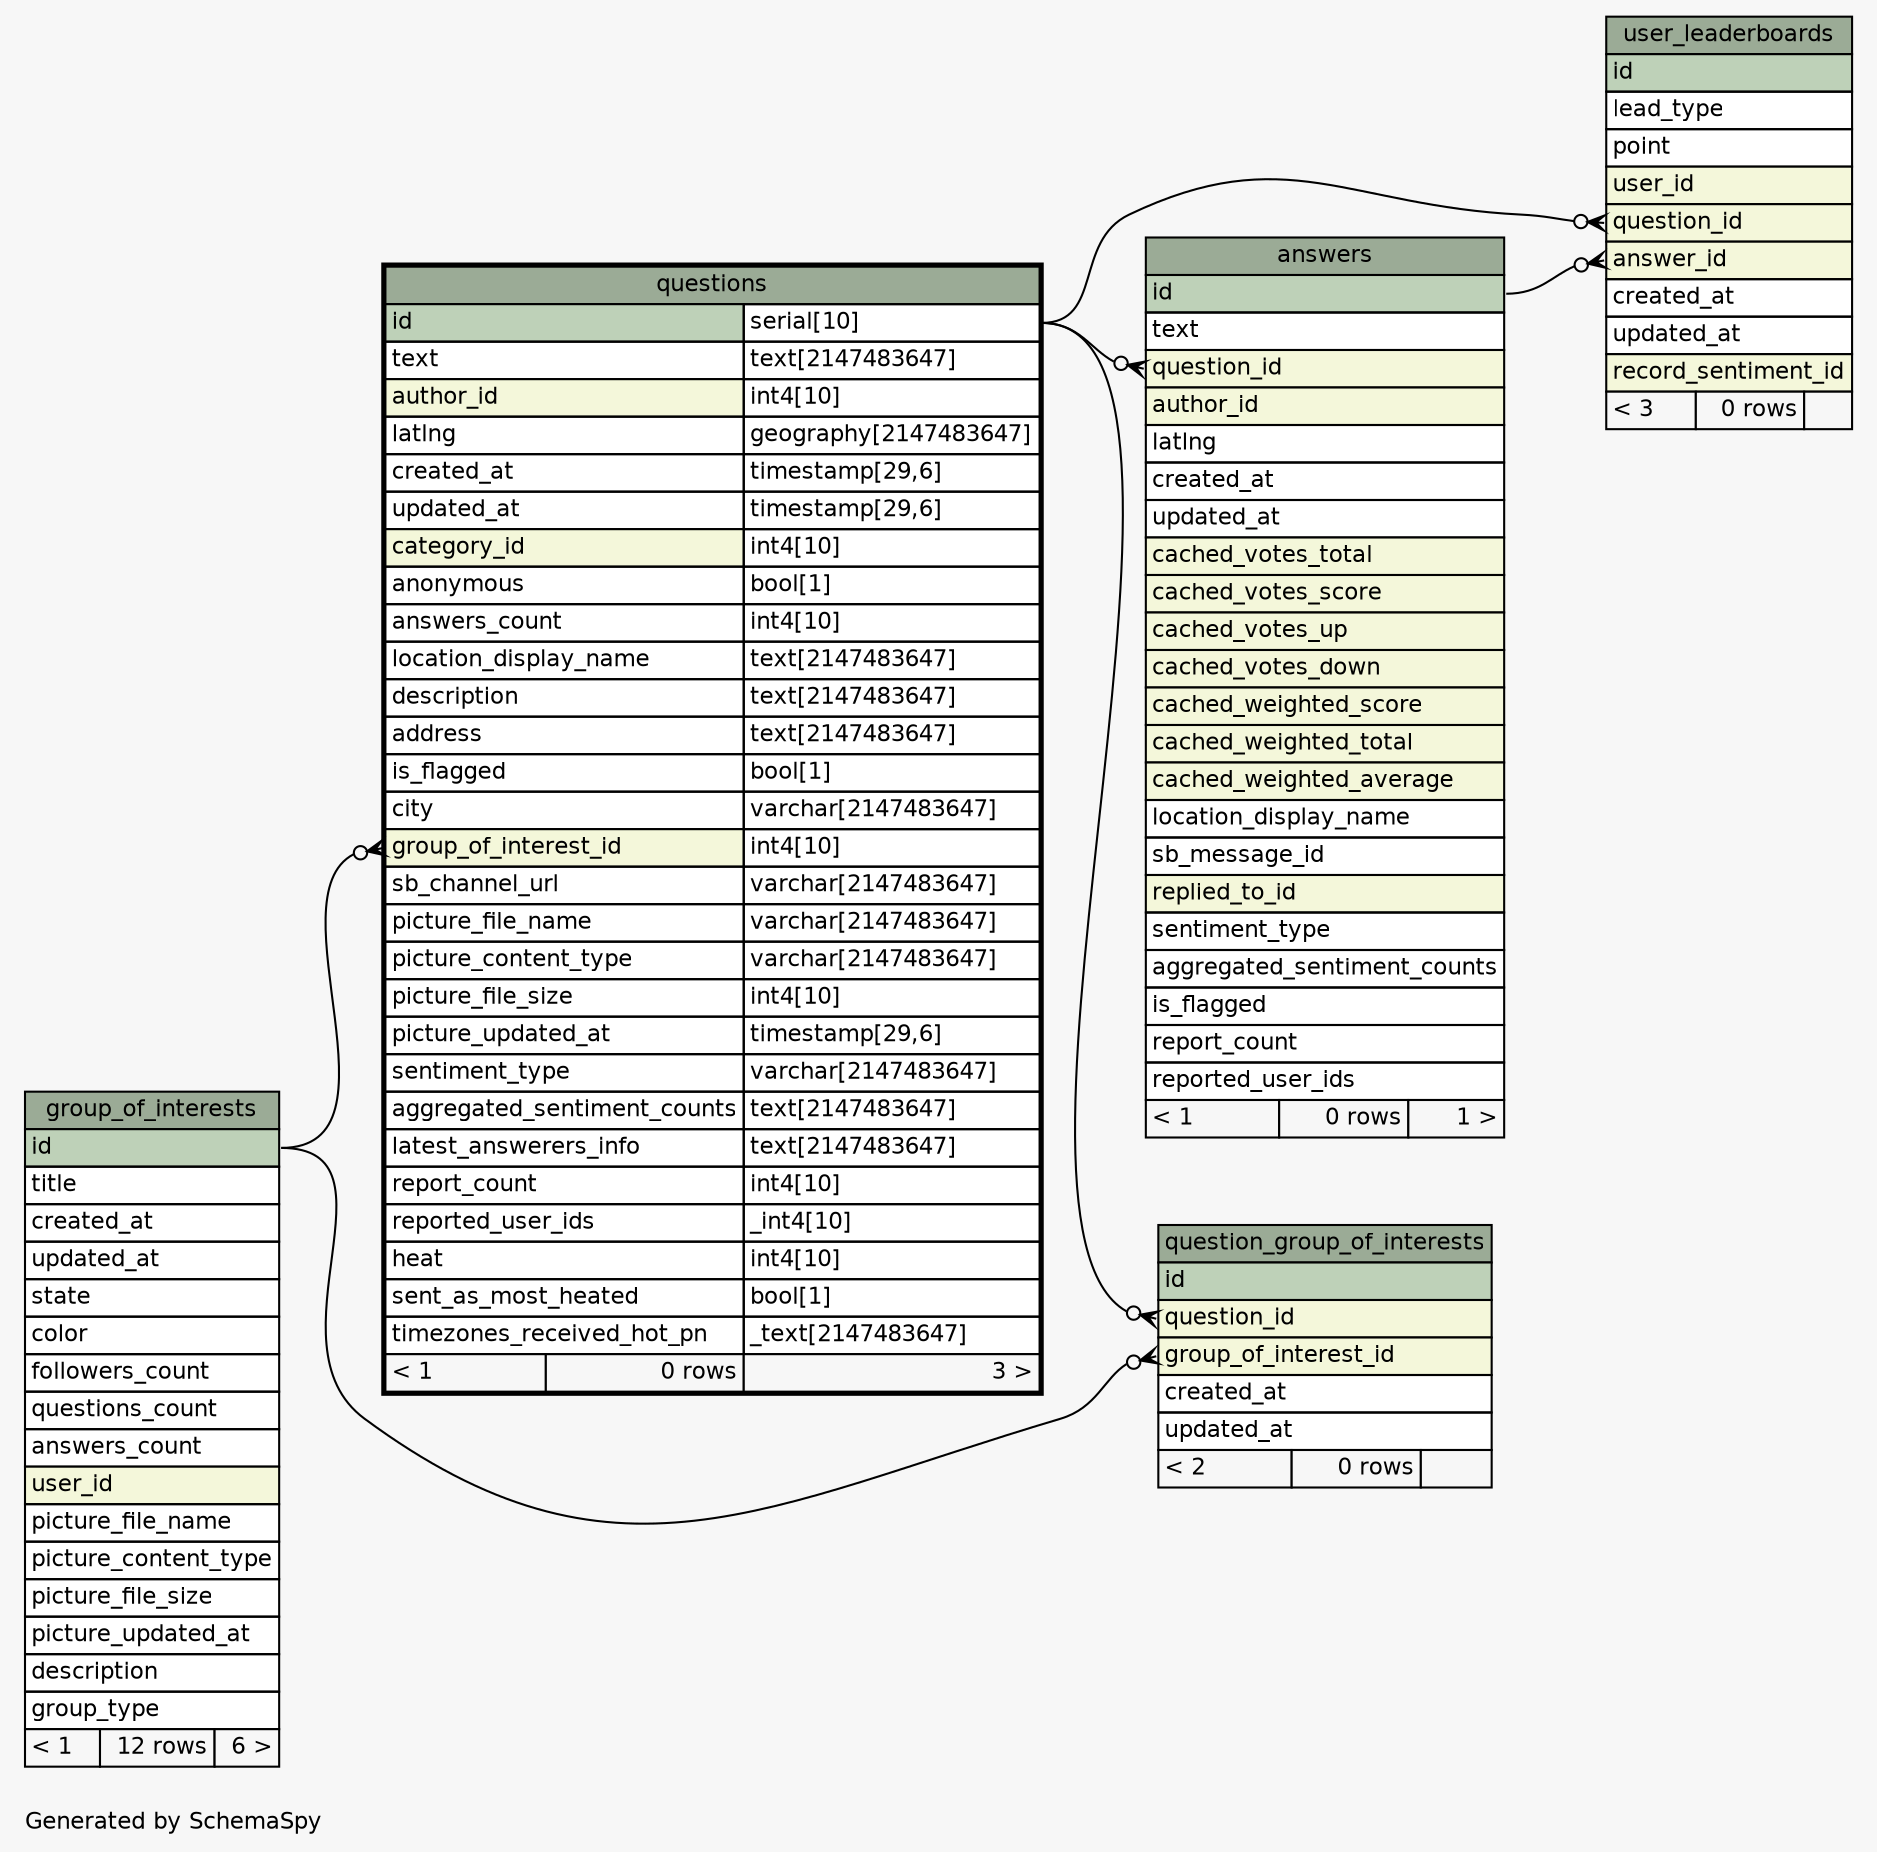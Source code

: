 // dot 2.38.0 on Linux 4.13.0-32-generic
// SchemaSpy rev 590
digraph "oneDegreeRelationshipsDiagram" {
  graph [
    rankdir="RL"
    bgcolor="#f7f7f7"
    label="\nGenerated by SchemaSpy"
    labeljust="l"
    nodesep="0.18"
    ranksep="0.46"
    fontname="Helvetica"
    fontsize="11"
  ];
  node [
    fontname="Helvetica"
    fontsize="11"
    shape="plaintext"
  ];
  edge [
    arrowsize="0.8"
  ];
  "answers":"question_id":w -> "questions":"id.type":e [arrowhead=none dir=back arrowtail=crowodot];
  "question_group_of_interests":"group_of_interest_id":w -> "group_of_interests":"id":e [arrowhead=none dir=back arrowtail=crowodot];
  "question_group_of_interests":"question_id":w -> "questions":"id.type":e [arrowhead=none dir=back arrowtail=crowodot];
  "questions":"group_of_interest_id":w -> "group_of_interests":"id":e [arrowhead=none dir=back arrowtail=crowodot];
  "user_leaderboards":"answer_id":w -> "answers":"id":e [arrowhead=none dir=back arrowtail=crowodot];
  "user_leaderboards":"question_id":w -> "questions":"id.type":e [arrowhead=none dir=back arrowtail=crowodot];
  "answers" [
    label=<
    <TABLE BORDER="0" CELLBORDER="1" CELLSPACING="0" BGCOLOR="#ffffff">
      <TR><TD COLSPAN="3" BGCOLOR="#9bab96" ALIGN="CENTER">answers</TD></TR>
      <TR><TD PORT="id" COLSPAN="3" BGCOLOR="#bed1b8" ALIGN="LEFT">id</TD></TR>
      <TR><TD PORT="text" COLSPAN="3" ALIGN="LEFT">text</TD></TR>
      <TR><TD PORT="question_id" COLSPAN="3" BGCOLOR="#f4f7da" ALIGN="LEFT">question_id</TD></TR>
      <TR><TD PORT="author_id" COLSPAN="3" BGCOLOR="#f4f7da" ALIGN="LEFT">author_id</TD></TR>
      <TR><TD PORT="latlng" COLSPAN="3" ALIGN="LEFT">latlng</TD></TR>
      <TR><TD PORT="created_at" COLSPAN="3" ALIGN="LEFT">created_at</TD></TR>
      <TR><TD PORT="updated_at" COLSPAN="3" ALIGN="LEFT">updated_at</TD></TR>
      <TR><TD PORT="cached_votes_total" COLSPAN="3" BGCOLOR="#f4f7da" ALIGN="LEFT">cached_votes_total</TD></TR>
      <TR><TD PORT="cached_votes_score" COLSPAN="3" BGCOLOR="#f4f7da" ALIGN="LEFT">cached_votes_score</TD></TR>
      <TR><TD PORT="cached_votes_up" COLSPAN="3" BGCOLOR="#f4f7da" ALIGN="LEFT">cached_votes_up</TD></TR>
      <TR><TD PORT="cached_votes_down" COLSPAN="3" BGCOLOR="#f4f7da" ALIGN="LEFT">cached_votes_down</TD></TR>
      <TR><TD PORT="cached_weighted_score" COLSPAN="3" BGCOLOR="#f4f7da" ALIGN="LEFT">cached_weighted_score</TD></TR>
      <TR><TD PORT="cached_weighted_total" COLSPAN="3" BGCOLOR="#f4f7da" ALIGN="LEFT">cached_weighted_total</TD></TR>
      <TR><TD PORT="cached_weighted_average" COLSPAN="3" BGCOLOR="#f4f7da" ALIGN="LEFT">cached_weighted_average</TD></TR>
      <TR><TD PORT="location_display_name" COLSPAN="3" ALIGN="LEFT">location_display_name</TD></TR>
      <TR><TD PORT="sb_message_id" COLSPAN="3" ALIGN="LEFT">sb_message_id</TD></TR>
      <TR><TD PORT="replied_to_id" COLSPAN="3" BGCOLOR="#f4f7da" ALIGN="LEFT">replied_to_id</TD></TR>
      <TR><TD PORT="sentiment_type" COLSPAN="3" ALIGN="LEFT">sentiment_type</TD></TR>
      <TR><TD PORT="aggregated_sentiment_counts" COLSPAN="3" ALIGN="LEFT">aggregated_sentiment_counts</TD></TR>
      <TR><TD PORT="is_flagged" COLSPAN="3" ALIGN="LEFT">is_flagged</TD></TR>
      <TR><TD PORT="report_count" COLSPAN="3" ALIGN="LEFT">report_count</TD></TR>
      <TR><TD PORT="reported_user_ids" COLSPAN="3" ALIGN="LEFT">reported_user_ids</TD></TR>
      <TR><TD ALIGN="LEFT" BGCOLOR="#f7f7f7">&lt; 1</TD><TD ALIGN="RIGHT" BGCOLOR="#f7f7f7">0 rows</TD><TD ALIGN="RIGHT" BGCOLOR="#f7f7f7">1 &gt;</TD></TR>
    </TABLE>>
    URL="answers.html"
    tooltip="answers"
  ];
  "group_of_interests" [
    label=<
    <TABLE BORDER="0" CELLBORDER="1" CELLSPACING="0" BGCOLOR="#ffffff">
      <TR><TD COLSPAN="3" BGCOLOR="#9bab96" ALIGN="CENTER">group_of_interests</TD></TR>
      <TR><TD PORT="id" COLSPAN="3" BGCOLOR="#bed1b8" ALIGN="LEFT">id</TD></TR>
      <TR><TD PORT="title" COLSPAN="3" ALIGN="LEFT">title</TD></TR>
      <TR><TD PORT="created_at" COLSPAN="3" ALIGN="LEFT">created_at</TD></TR>
      <TR><TD PORT="updated_at" COLSPAN="3" ALIGN="LEFT">updated_at</TD></TR>
      <TR><TD PORT="state" COLSPAN="3" ALIGN="LEFT">state</TD></TR>
      <TR><TD PORT="color" COLSPAN="3" ALIGN="LEFT">color</TD></TR>
      <TR><TD PORT="followers_count" COLSPAN="3" ALIGN="LEFT">followers_count</TD></TR>
      <TR><TD PORT="questions_count" COLSPAN="3" ALIGN="LEFT">questions_count</TD></TR>
      <TR><TD PORT="answers_count" COLSPAN="3" ALIGN="LEFT">answers_count</TD></TR>
      <TR><TD PORT="user_id" COLSPAN="3" BGCOLOR="#f4f7da" ALIGN="LEFT">user_id</TD></TR>
      <TR><TD PORT="picture_file_name" COLSPAN="3" ALIGN="LEFT">picture_file_name</TD></TR>
      <TR><TD PORT="picture_content_type" COLSPAN="3" ALIGN="LEFT">picture_content_type</TD></TR>
      <TR><TD PORT="picture_file_size" COLSPAN="3" ALIGN="LEFT">picture_file_size</TD></TR>
      <TR><TD PORT="picture_updated_at" COLSPAN="3" ALIGN="LEFT">picture_updated_at</TD></TR>
      <TR><TD PORT="description" COLSPAN="3" ALIGN="LEFT">description</TD></TR>
      <TR><TD PORT="group_type" COLSPAN="3" ALIGN="LEFT">group_type</TD></TR>
      <TR><TD ALIGN="LEFT" BGCOLOR="#f7f7f7">&lt; 1</TD><TD ALIGN="RIGHT" BGCOLOR="#f7f7f7">12 rows</TD><TD ALIGN="RIGHT" BGCOLOR="#f7f7f7">6 &gt;</TD></TR>
    </TABLE>>
    URL="group_of_interests.html"
    tooltip="group_of_interests"
  ];
  "question_group_of_interests" [
    label=<
    <TABLE BORDER="0" CELLBORDER="1" CELLSPACING="0" BGCOLOR="#ffffff">
      <TR><TD COLSPAN="3" BGCOLOR="#9bab96" ALIGN="CENTER">question_group_of_interests</TD></TR>
      <TR><TD PORT="id" COLSPAN="3" BGCOLOR="#bed1b8" ALIGN="LEFT">id</TD></TR>
      <TR><TD PORT="question_id" COLSPAN="3" BGCOLOR="#f4f7da" ALIGN="LEFT">question_id</TD></TR>
      <TR><TD PORT="group_of_interest_id" COLSPAN="3" BGCOLOR="#f4f7da" ALIGN="LEFT">group_of_interest_id</TD></TR>
      <TR><TD PORT="created_at" COLSPAN="3" ALIGN="LEFT">created_at</TD></TR>
      <TR><TD PORT="updated_at" COLSPAN="3" ALIGN="LEFT">updated_at</TD></TR>
      <TR><TD ALIGN="LEFT" BGCOLOR="#f7f7f7">&lt; 2</TD><TD ALIGN="RIGHT" BGCOLOR="#f7f7f7">0 rows</TD><TD ALIGN="RIGHT" BGCOLOR="#f7f7f7">  </TD></TR>
    </TABLE>>
    URL="question_group_of_interests.html"
    tooltip="question_group_of_interests"
  ];
  "questions" [
    label=<
    <TABLE BORDER="2" CELLBORDER="1" CELLSPACING="0" BGCOLOR="#ffffff">
      <TR><TD COLSPAN="3" BGCOLOR="#9bab96" ALIGN="CENTER">questions</TD></TR>
      <TR><TD PORT="id" COLSPAN="2" BGCOLOR="#bed1b8" ALIGN="LEFT">id</TD><TD PORT="id.type" ALIGN="LEFT">serial[10]</TD></TR>
      <TR><TD PORT="text" COLSPAN="2" ALIGN="LEFT">text</TD><TD PORT="text.type" ALIGN="LEFT">text[2147483647]</TD></TR>
      <TR><TD PORT="author_id" COLSPAN="2" BGCOLOR="#f4f7da" ALIGN="LEFT">author_id</TD><TD PORT="author_id.type" ALIGN="LEFT">int4[10]</TD></TR>
      <TR><TD PORT="latlng" COLSPAN="2" ALIGN="LEFT">latlng</TD><TD PORT="latlng.type" ALIGN="LEFT">geography[2147483647]</TD></TR>
      <TR><TD PORT="created_at" COLSPAN="2" ALIGN="LEFT">created_at</TD><TD PORT="created_at.type" ALIGN="LEFT">timestamp[29,6]</TD></TR>
      <TR><TD PORT="updated_at" COLSPAN="2" ALIGN="LEFT">updated_at</TD><TD PORT="updated_at.type" ALIGN="LEFT">timestamp[29,6]</TD></TR>
      <TR><TD PORT="category_id" COLSPAN="2" BGCOLOR="#f4f7da" ALIGN="LEFT">category_id</TD><TD PORT="category_id.type" ALIGN="LEFT">int4[10]</TD></TR>
      <TR><TD PORT="anonymous" COLSPAN="2" ALIGN="LEFT">anonymous</TD><TD PORT="anonymous.type" ALIGN="LEFT">bool[1]</TD></TR>
      <TR><TD PORT="answers_count" COLSPAN="2" ALIGN="LEFT">answers_count</TD><TD PORT="answers_count.type" ALIGN="LEFT">int4[10]</TD></TR>
      <TR><TD PORT="location_display_name" COLSPAN="2" ALIGN="LEFT">location_display_name</TD><TD PORT="location_display_name.type" ALIGN="LEFT">text[2147483647]</TD></TR>
      <TR><TD PORT="description" COLSPAN="2" ALIGN="LEFT">description</TD><TD PORT="description.type" ALIGN="LEFT">text[2147483647]</TD></TR>
      <TR><TD PORT="address" COLSPAN="2" ALIGN="LEFT">address</TD><TD PORT="address.type" ALIGN="LEFT">text[2147483647]</TD></TR>
      <TR><TD PORT="is_flagged" COLSPAN="2" ALIGN="LEFT">is_flagged</TD><TD PORT="is_flagged.type" ALIGN="LEFT">bool[1]</TD></TR>
      <TR><TD PORT="city" COLSPAN="2" ALIGN="LEFT">city</TD><TD PORT="city.type" ALIGN="LEFT">varchar[2147483647]</TD></TR>
      <TR><TD PORT="group_of_interest_id" COLSPAN="2" BGCOLOR="#f4f7da" ALIGN="LEFT">group_of_interest_id</TD><TD PORT="group_of_interest_id.type" ALIGN="LEFT">int4[10]</TD></TR>
      <TR><TD PORT="sb_channel_url" COLSPAN="2" ALIGN="LEFT">sb_channel_url</TD><TD PORT="sb_channel_url.type" ALIGN="LEFT">varchar[2147483647]</TD></TR>
      <TR><TD PORT="picture_file_name" COLSPAN="2" ALIGN="LEFT">picture_file_name</TD><TD PORT="picture_file_name.type" ALIGN="LEFT">varchar[2147483647]</TD></TR>
      <TR><TD PORT="picture_content_type" COLSPAN="2" ALIGN="LEFT">picture_content_type</TD><TD PORT="picture_content_type.type" ALIGN="LEFT">varchar[2147483647]</TD></TR>
      <TR><TD PORT="picture_file_size" COLSPAN="2" ALIGN="LEFT">picture_file_size</TD><TD PORT="picture_file_size.type" ALIGN="LEFT">int4[10]</TD></TR>
      <TR><TD PORT="picture_updated_at" COLSPAN="2" ALIGN="LEFT">picture_updated_at</TD><TD PORT="picture_updated_at.type" ALIGN="LEFT">timestamp[29,6]</TD></TR>
      <TR><TD PORT="sentiment_type" COLSPAN="2" ALIGN="LEFT">sentiment_type</TD><TD PORT="sentiment_type.type" ALIGN="LEFT">varchar[2147483647]</TD></TR>
      <TR><TD PORT="aggregated_sentiment_counts" COLSPAN="2" ALIGN="LEFT">aggregated_sentiment_counts</TD><TD PORT="aggregated_sentiment_counts.type" ALIGN="LEFT">text[2147483647]</TD></TR>
      <TR><TD PORT="latest_answerers_info" COLSPAN="2" ALIGN="LEFT">latest_answerers_info</TD><TD PORT="latest_answerers_info.type" ALIGN="LEFT">text[2147483647]</TD></TR>
      <TR><TD PORT="report_count" COLSPAN="2" ALIGN="LEFT">report_count</TD><TD PORT="report_count.type" ALIGN="LEFT">int4[10]</TD></TR>
      <TR><TD PORT="reported_user_ids" COLSPAN="2" ALIGN="LEFT">reported_user_ids</TD><TD PORT="reported_user_ids.type" ALIGN="LEFT">_int4[10]</TD></TR>
      <TR><TD PORT="heat" COLSPAN="2" ALIGN="LEFT">heat</TD><TD PORT="heat.type" ALIGN="LEFT">int4[10]</TD></TR>
      <TR><TD PORT="sent_as_most_heated" COLSPAN="2" ALIGN="LEFT">sent_as_most_heated</TD><TD PORT="sent_as_most_heated.type" ALIGN="LEFT">bool[1]</TD></TR>
      <TR><TD PORT="timezones_received_hot_pn" COLSPAN="2" ALIGN="LEFT">timezones_received_hot_pn</TD><TD PORT="timezones_received_hot_pn.type" ALIGN="LEFT">_text[2147483647]</TD></TR>
      <TR><TD ALIGN="LEFT" BGCOLOR="#f7f7f7">&lt; 1</TD><TD ALIGN="RIGHT" BGCOLOR="#f7f7f7">0 rows</TD><TD ALIGN="RIGHT" BGCOLOR="#f7f7f7">3 &gt;</TD></TR>
    </TABLE>>
    URL="questions.html"
    tooltip="questions"
  ];
  "user_leaderboards" [
    label=<
    <TABLE BORDER="0" CELLBORDER="1" CELLSPACING="0" BGCOLOR="#ffffff">
      <TR><TD COLSPAN="3" BGCOLOR="#9bab96" ALIGN="CENTER">user_leaderboards</TD></TR>
      <TR><TD PORT="id" COLSPAN="3" BGCOLOR="#bed1b8" ALIGN="LEFT">id</TD></TR>
      <TR><TD PORT="lead_type" COLSPAN="3" ALIGN="LEFT">lead_type</TD></TR>
      <TR><TD PORT="point" COLSPAN="3" ALIGN="LEFT">point</TD></TR>
      <TR><TD PORT="user_id" COLSPAN="3" BGCOLOR="#f4f7da" ALIGN="LEFT">user_id</TD></TR>
      <TR><TD PORT="question_id" COLSPAN="3" BGCOLOR="#f4f7da" ALIGN="LEFT">question_id</TD></TR>
      <TR><TD PORT="answer_id" COLSPAN="3" BGCOLOR="#f4f7da" ALIGN="LEFT">answer_id</TD></TR>
      <TR><TD PORT="created_at" COLSPAN="3" ALIGN="LEFT">created_at</TD></TR>
      <TR><TD PORT="updated_at" COLSPAN="3" ALIGN="LEFT">updated_at</TD></TR>
      <TR><TD PORT="record_sentiment_id" COLSPAN="3" BGCOLOR="#f4f7da" ALIGN="LEFT">record_sentiment_id</TD></TR>
      <TR><TD ALIGN="LEFT" BGCOLOR="#f7f7f7">&lt; 3</TD><TD ALIGN="RIGHT" BGCOLOR="#f7f7f7">0 rows</TD><TD ALIGN="RIGHT" BGCOLOR="#f7f7f7">  </TD></TR>
    </TABLE>>
    URL="user_leaderboards.html"
    tooltip="user_leaderboards"
  ];
}
